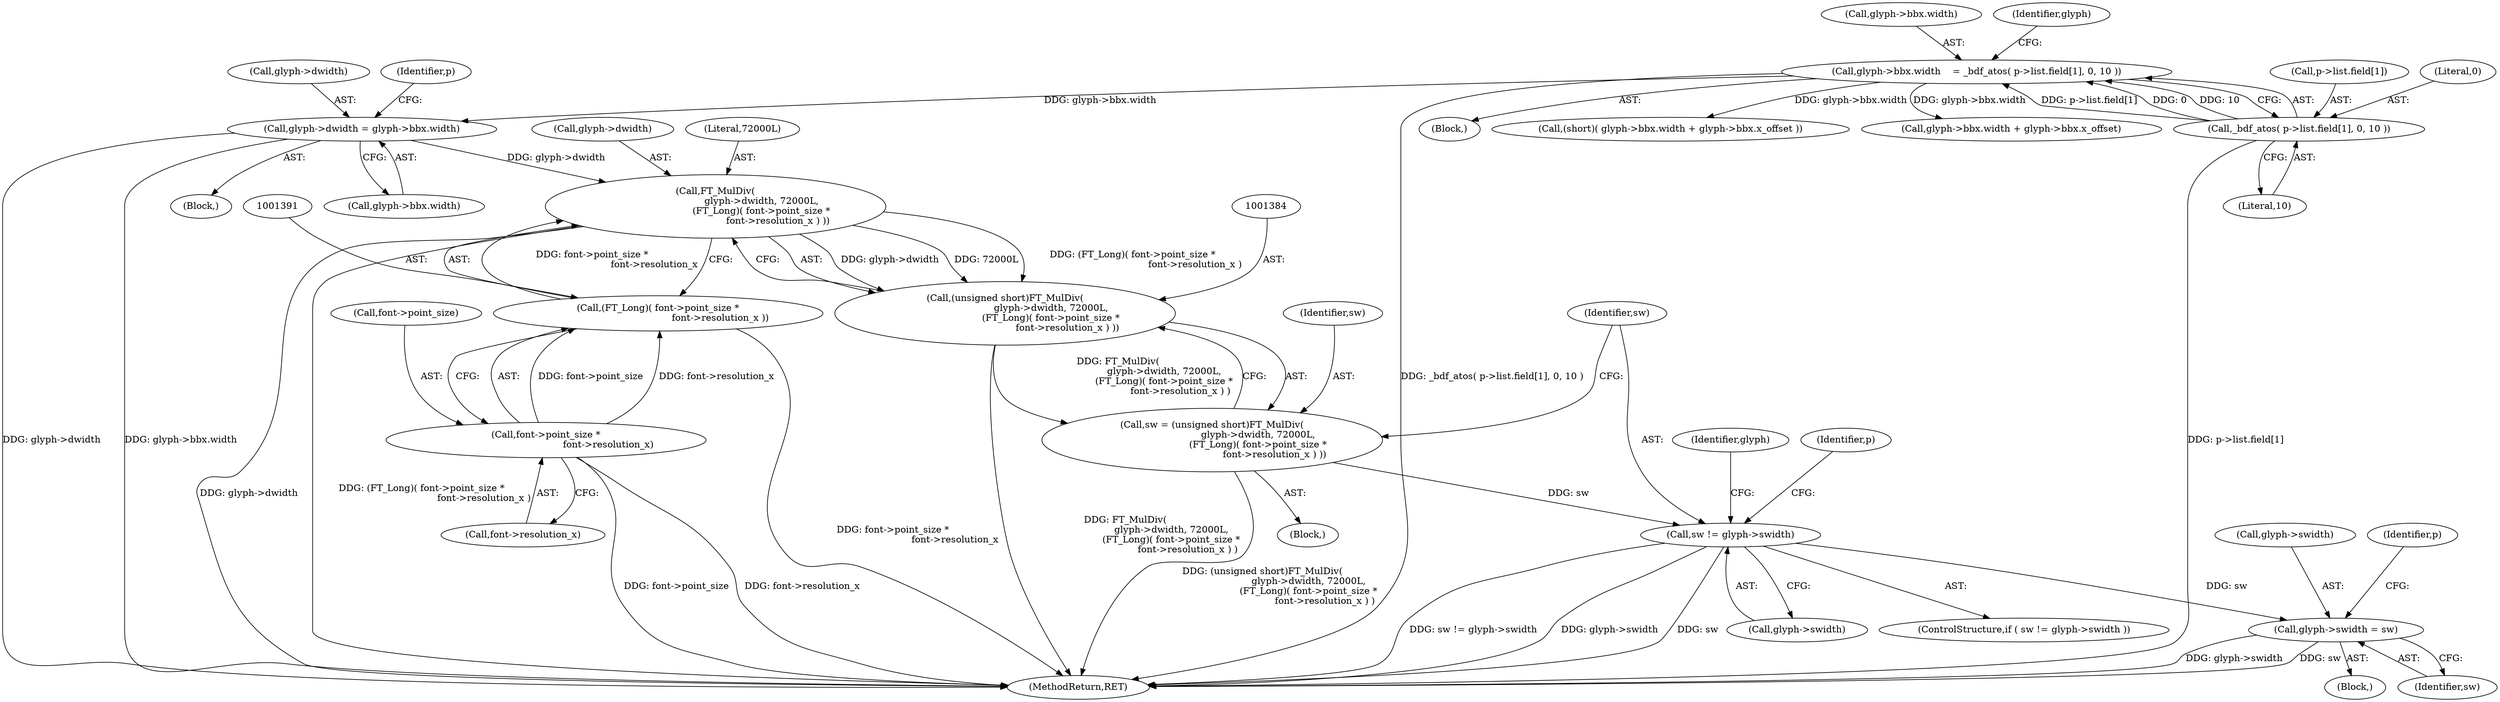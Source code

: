digraph "0_savannah_07bdb6e289c7954e2a533039dc93c1c136099d2d@pointer" {
"1001385" [label="(Call,FT_MulDiv(\n                               glyph->dwidth, 72000L,\n                               (FT_Long)( font->point_size *\n                                          font->resolution_x ) ))"];
"1001362" [label="(Call,glyph->dwidth = glyph->bbx.width)"];
"1001167" [label="(Call,glyph->bbx.width    = _bdf_atos( p->list.field[1], 0, 10 ))"];
"1001173" [label="(Call,_bdf_atos( p->list.field[1], 0, 10 ))"];
"1001390" [label="(Call,(FT_Long)( font->point_size *\n                                          font->resolution_x ))"];
"1001392" [label="(Call,font->point_size *\n                                          font->resolution_x)"];
"1001383" [label="(Call,(unsigned short)FT_MulDiv(\n                               glyph->dwidth, 72000L,\n                               (FT_Long)( font->point_size *\n                                          font->resolution_x ) ))"];
"1001381" [label="(Call,sw = (unsigned short)FT_MulDiv(\n                               glyph->dwidth, 72000L,\n                               (FT_Long)( font->point_size *\n                                          font->resolution_x ) ))"];
"1001400" [label="(Call,sw != glyph->swidth)"];
"1001406" [label="(Call,glyph->swidth = sw)"];
"1001392" [label="(Call,font->point_size *\n                                          font->resolution_x)"];
"1001447" [label="(Identifier,p)"];
"1001405" [label="(Block,)"];
"1001173" [label="(Call,_bdf_atos( p->list.field[1], 0, 10 ))"];
"1001168" [label="(Call,glyph->bbx.width)"];
"1001410" [label="(Identifier,sw)"];
"1001182" [label="(Literal,10)"];
"1001143" [label="(Block,)"];
"1001408" [label="(Identifier,glyph)"];
"1001363" [label="(Call,glyph->dwidth)"];
"1001381" [label="(Call,sw = (unsigned short)FT_MulDiv(\n                               glyph->dwidth, 72000L,\n                               (FT_Long)( font->point_size *\n                                          font->resolution_x ) ))"];
"1001406" [label="(Call,glyph->swidth = sw)"];
"1001375" [label="(Identifier,p)"];
"1001390" [label="(Call,(FT_Long)( font->point_size *\n                                          font->resolution_x ))"];
"1001383" [label="(Call,(unsigned short)FT_MulDiv(\n                               glyph->dwidth, 72000L,\n                               (FT_Long)( font->point_size *\n                                          font->resolution_x ) ))"];
"1001407" [label="(Call,glyph->swidth)"];
"1001386" [label="(Call,glyph->dwidth)"];
"1001393" [label="(Call,font->point_size)"];
"1001379" [label="(Block,)"];
"1001396" [label="(Call,font->resolution_x)"];
"1001298" [label="(Call,(short)( glyph->bbx.width + glyph->bbx.x_offset ))"];
"1001174" [label="(Call,p->list.field[1])"];
"1001366" [label="(Call,glyph->bbx.width)"];
"1001382" [label="(Identifier,sw)"];
"1001186" [label="(Identifier,glyph)"];
"1001167" [label="(Call,glyph->bbx.width    = _bdf_atos( p->list.field[1], 0, 10 ))"];
"1001300" [label="(Call,glyph->bbx.width + glyph->bbx.x_offset)"];
"1001414" [label="(Identifier,p)"];
"1001389" [label="(Literal,72000L)"];
"1001401" [label="(Identifier,sw)"];
"1001361" [label="(Block,)"];
"1001362" [label="(Call,glyph->dwidth = glyph->bbx.width)"];
"1001399" [label="(ControlStructure,if ( sw != glyph->swidth ))"];
"1001385" [label="(Call,FT_MulDiv(\n                               glyph->dwidth, 72000L,\n                               (FT_Long)( font->point_size *\n                                          font->resolution_x ) ))"];
"1001181" [label="(Literal,0)"];
"1001568" [label="(MethodReturn,RET)"];
"1001402" [label="(Call,glyph->swidth)"];
"1001400" [label="(Call,sw != glyph->swidth)"];
"1001385" -> "1001383"  [label="AST: "];
"1001385" -> "1001390"  [label="CFG: "];
"1001386" -> "1001385"  [label="AST: "];
"1001389" -> "1001385"  [label="AST: "];
"1001390" -> "1001385"  [label="AST: "];
"1001383" -> "1001385"  [label="CFG: "];
"1001385" -> "1001568"  [label="DDG: glyph->dwidth"];
"1001385" -> "1001568"  [label="DDG: (FT_Long)( font->point_size *\n                                          font->resolution_x )"];
"1001385" -> "1001383"  [label="DDG: glyph->dwidth"];
"1001385" -> "1001383"  [label="DDG: 72000L"];
"1001385" -> "1001383"  [label="DDG: (FT_Long)( font->point_size *\n                                          font->resolution_x )"];
"1001362" -> "1001385"  [label="DDG: glyph->dwidth"];
"1001390" -> "1001385"  [label="DDG: font->point_size *\n                                          font->resolution_x"];
"1001362" -> "1001361"  [label="AST: "];
"1001362" -> "1001366"  [label="CFG: "];
"1001363" -> "1001362"  [label="AST: "];
"1001366" -> "1001362"  [label="AST: "];
"1001375" -> "1001362"  [label="CFG: "];
"1001362" -> "1001568"  [label="DDG: glyph->bbx.width"];
"1001362" -> "1001568"  [label="DDG: glyph->dwidth"];
"1001167" -> "1001362"  [label="DDG: glyph->bbx.width"];
"1001167" -> "1001143"  [label="AST: "];
"1001167" -> "1001173"  [label="CFG: "];
"1001168" -> "1001167"  [label="AST: "];
"1001173" -> "1001167"  [label="AST: "];
"1001186" -> "1001167"  [label="CFG: "];
"1001167" -> "1001568"  [label="DDG: _bdf_atos( p->list.field[1], 0, 10 )"];
"1001173" -> "1001167"  [label="DDG: p->list.field[1]"];
"1001173" -> "1001167"  [label="DDG: 0"];
"1001173" -> "1001167"  [label="DDG: 10"];
"1001167" -> "1001298"  [label="DDG: glyph->bbx.width"];
"1001167" -> "1001300"  [label="DDG: glyph->bbx.width"];
"1001173" -> "1001182"  [label="CFG: "];
"1001174" -> "1001173"  [label="AST: "];
"1001181" -> "1001173"  [label="AST: "];
"1001182" -> "1001173"  [label="AST: "];
"1001173" -> "1001568"  [label="DDG: p->list.field[1]"];
"1001390" -> "1001392"  [label="CFG: "];
"1001391" -> "1001390"  [label="AST: "];
"1001392" -> "1001390"  [label="AST: "];
"1001390" -> "1001568"  [label="DDG: font->point_size *\n                                          font->resolution_x"];
"1001392" -> "1001390"  [label="DDG: font->point_size"];
"1001392" -> "1001390"  [label="DDG: font->resolution_x"];
"1001392" -> "1001396"  [label="CFG: "];
"1001393" -> "1001392"  [label="AST: "];
"1001396" -> "1001392"  [label="AST: "];
"1001392" -> "1001568"  [label="DDG: font->point_size"];
"1001392" -> "1001568"  [label="DDG: font->resolution_x"];
"1001383" -> "1001381"  [label="AST: "];
"1001384" -> "1001383"  [label="AST: "];
"1001381" -> "1001383"  [label="CFG: "];
"1001383" -> "1001568"  [label="DDG: FT_MulDiv(\n                               glyph->dwidth, 72000L,\n                               (FT_Long)( font->point_size *\n                                          font->resolution_x ) )"];
"1001383" -> "1001381"  [label="DDG: FT_MulDiv(\n                               glyph->dwidth, 72000L,\n                               (FT_Long)( font->point_size *\n                                          font->resolution_x ) )"];
"1001381" -> "1001379"  [label="AST: "];
"1001382" -> "1001381"  [label="AST: "];
"1001401" -> "1001381"  [label="CFG: "];
"1001381" -> "1001568"  [label="DDG: (unsigned short)FT_MulDiv(\n                               glyph->dwidth, 72000L,\n                               (FT_Long)( font->point_size *\n                                          font->resolution_x ) )"];
"1001381" -> "1001400"  [label="DDG: sw"];
"1001400" -> "1001399"  [label="AST: "];
"1001400" -> "1001402"  [label="CFG: "];
"1001401" -> "1001400"  [label="AST: "];
"1001402" -> "1001400"  [label="AST: "];
"1001408" -> "1001400"  [label="CFG: "];
"1001447" -> "1001400"  [label="CFG: "];
"1001400" -> "1001568"  [label="DDG: sw != glyph->swidth"];
"1001400" -> "1001568"  [label="DDG: glyph->swidth"];
"1001400" -> "1001568"  [label="DDG: sw"];
"1001400" -> "1001406"  [label="DDG: sw"];
"1001406" -> "1001405"  [label="AST: "];
"1001406" -> "1001410"  [label="CFG: "];
"1001407" -> "1001406"  [label="AST: "];
"1001410" -> "1001406"  [label="AST: "];
"1001414" -> "1001406"  [label="CFG: "];
"1001406" -> "1001568"  [label="DDG: sw"];
"1001406" -> "1001568"  [label="DDG: glyph->swidth"];
}
